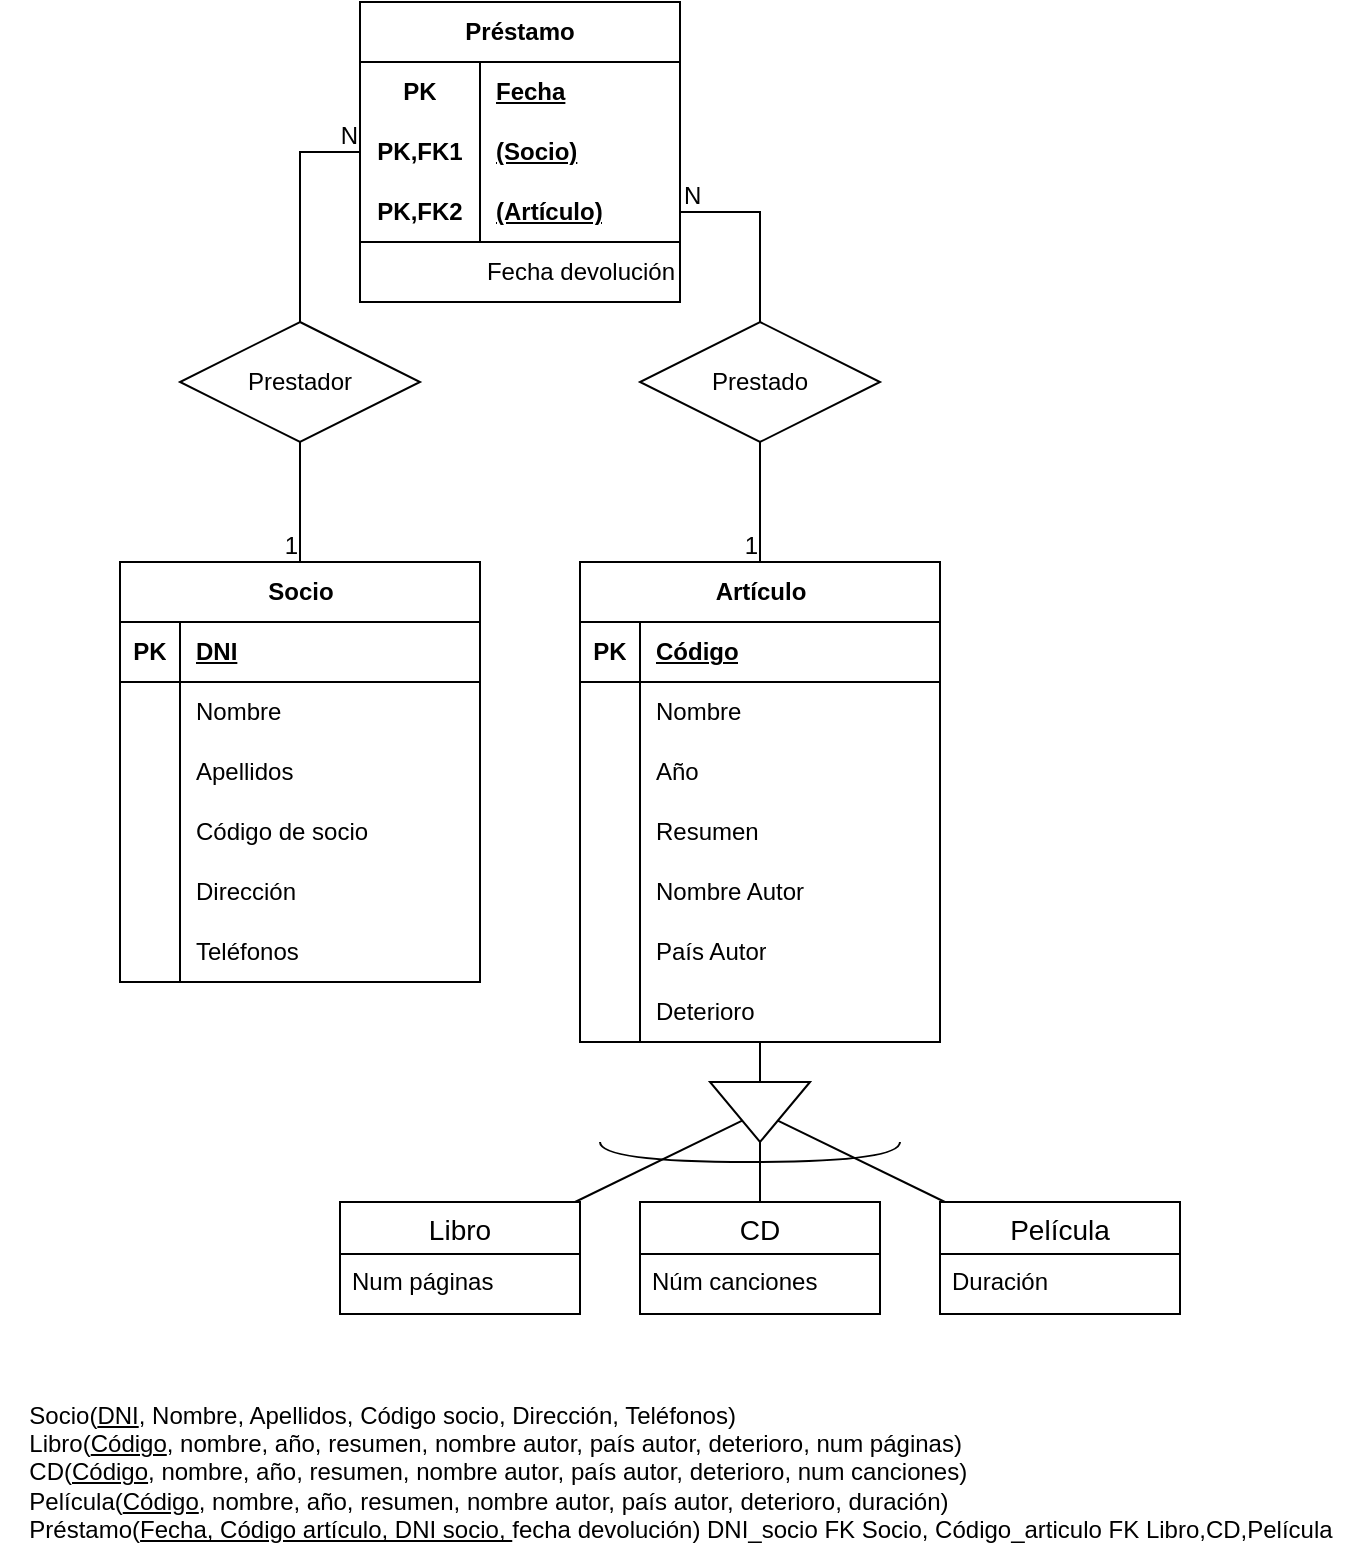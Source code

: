 <mxfile version="21.0.10" type="github">
  <diagram name="Pàgina-1" id="Pn0JQkNo0I3w2LSZuNBC">
    <mxGraphModel dx="933" dy="403" grid="1" gridSize="10" guides="1" tooltips="1" connect="1" arrows="1" fold="1" page="1" pageScale="1" pageWidth="827" pageHeight="1169" math="0" shadow="0">
      <root>
        <mxCell id="0" />
        <mxCell id="1" parent="0" />
        <mxCell id="9F2lfe1ozfih3_Yw8Zg4-1" value="Socio" style="shape=table;startSize=30;container=1;collapsible=1;childLayout=tableLayout;fixedRows=1;rowLines=0;fontStyle=1;align=center;resizeLast=1;html=1;" parent="1" vertex="1">
          <mxGeometry x="110" y="350" width="180" height="210" as="geometry" />
        </mxCell>
        <mxCell id="9F2lfe1ozfih3_Yw8Zg4-2" value="" style="shape=tableRow;horizontal=0;startSize=0;swimlaneHead=0;swimlaneBody=0;fillColor=none;collapsible=0;dropTarget=0;points=[[0,0.5],[1,0.5]];portConstraint=eastwest;top=0;left=0;right=0;bottom=1;" parent="9F2lfe1ozfih3_Yw8Zg4-1" vertex="1">
          <mxGeometry y="30" width="180" height="30" as="geometry" />
        </mxCell>
        <mxCell id="9F2lfe1ozfih3_Yw8Zg4-3" value="PK" style="shape=partialRectangle;connectable=0;fillColor=none;top=0;left=0;bottom=0;right=0;fontStyle=1;overflow=hidden;whiteSpace=wrap;html=1;" parent="9F2lfe1ozfih3_Yw8Zg4-2" vertex="1">
          <mxGeometry width="30" height="30" as="geometry">
            <mxRectangle width="30" height="30" as="alternateBounds" />
          </mxGeometry>
        </mxCell>
        <mxCell id="9F2lfe1ozfih3_Yw8Zg4-4" value="DNI" style="shape=partialRectangle;connectable=0;fillColor=none;top=0;left=0;bottom=0;right=0;align=left;spacingLeft=6;fontStyle=5;overflow=hidden;whiteSpace=wrap;html=1;" parent="9F2lfe1ozfih3_Yw8Zg4-2" vertex="1">
          <mxGeometry x="30" width="150" height="30" as="geometry">
            <mxRectangle width="150" height="30" as="alternateBounds" />
          </mxGeometry>
        </mxCell>
        <mxCell id="9F2lfe1ozfih3_Yw8Zg4-5" value="" style="shape=tableRow;horizontal=0;startSize=0;swimlaneHead=0;swimlaneBody=0;fillColor=none;collapsible=0;dropTarget=0;points=[[0,0.5],[1,0.5]];portConstraint=eastwest;top=0;left=0;right=0;bottom=0;" parent="9F2lfe1ozfih3_Yw8Zg4-1" vertex="1">
          <mxGeometry y="60" width="180" height="30" as="geometry" />
        </mxCell>
        <mxCell id="9F2lfe1ozfih3_Yw8Zg4-6" value="" style="shape=partialRectangle;connectable=0;fillColor=none;top=0;left=0;bottom=0;right=0;editable=1;overflow=hidden;whiteSpace=wrap;html=1;" parent="9F2lfe1ozfih3_Yw8Zg4-5" vertex="1">
          <mxGeometry width="30" height="30" as="geometry">
            <mxRectangle width="30" height="30" as="alternateBounds" />
          </mxGeometry>
        </mxCell>
        <mxCell id="9F2lfe1ozfih3_Yw8Zg4-7" value="Nombre" style="shape=partialRectangle;connectable=0;fillColor=none;top=0;left=0;bottom=0;right=0;align=left;spacingLeft=6;overflow=hidden;whiteSpace=wrap;html=1;" parent="9F2lfe1ozfih3_Yw8Zg4-5" vertex="1">
          <mxGeometry x="30" width="150" height="30" as="geometry">
            <mxRectangle width="150" height="30" as="alternateBounds" />
          </mxGeometry>
        </mxCell>
        <mxCell id="9F2lfe1ozfih3_Yw8Zg4-8" value="" style="shape=tableRow;horizontal=0;startSize=0;swimlaneHead=0;swimlaneBody=0;fillColor=none;collapsible=0;dropTarget=0;points=[[0,0.5],[1,0.5]];portConstraint=eastwest;top=0;left=0;right=0;bottom=0;" parent="9F2lfe1ozfih3_Yw8Zg4-1" vertex="1">
          <mxGeometry y="90" width="180" height="30" as="geometry" />
        </mxCell>
        <mxCell id="9F2lfe1ozfih3_Yw8Zg4-9" value="" style="shape=partialRectangle;connectable=0;fillColor=none;top=0;left=0;bottom=0;right=0;editable=1;overflow=hidden;whiteSpace=wrap;html=1;" parent="9F2lfe1ozfih3_Yw8Zg4-8" vertex="1">
          <mxGeometry width="30" height="30" as="geometry">
            <mxRectangle width="30" height="30" as="alternateBounds" />
          </mxGeometry>
        </mxCell>
        <mxCell id="9F2lfe1ozfih3_Yw8Zg4-10" value="Apellidos" style="shape=partialRectangle;connectable=0;fillColor=none;top=0;left=0;bottom=0;right=0;align=left;spacingLeft=6;overflow=hidden;whiteSpace=wrap;html=1;" parent="9F2lfe1ozfih3_Yw8Zg4-8" vertex="1">
          <mxGeometry x="30" width="150" height="30" as="geometry">
            <mxRectangle width="150" height="30" as="alternateBounds" />
          </mxGeometry>
        </mxCell>
        <mxCell id="9F2lfe1ozfih3_Yw8Zg4-11" value="" style="shape=tableRow;horizontal=0;startSize=0;swimlaneHead=0;swimlaneBody=0;fillColor=none;collapsible=0;dropTarget=0;points=[[0,0.5],[1,0.5]];portConstraint=eastwest;top=0;left=0;right=0;bottom=0;" parent="9F2lfe1ozfih3_Yw8Zg4-1" vertex="1">
          <mxGeometry y="120" width="180" height="30" as="geometry" />
        </mxCell>
        <mxCell id="9F2lfe1ozfih3_Yw8Zg4-12" value="" style="shape=partialRectangle;connectable=0;fillColor=none;top=0;left=0;bottom=0;right=0;editable=1;overflow=hidden;whiteSpace=wrap;html=1;" parent="9F2lfe1ozfih3_Yw8Zg4-11" vertex="1">
          <mxGeometry width="30" height="30" as="geometry">
            <mxRectangle width="30" height="30" as="alternateBounds" />
          </mxGeometry>
        </mxCell>
        <mxCell id="9F2lfe1ozfih3_Yw8Zg4-13" value="Código de socio" style="shape=partialRectangle;connectable=0;fillColor=none;top=0;left=0;bottom=0;right=0;align=left;spacingLeft=6;overflow=hidden;whiteSpace=wrap;html=1;" parent="9F2lfe1ozfih3_Yw8Zg4-11" vertex="1">
          <mxGeometry x="30" width="150" height="30" as="geometry">
            <mxRectangle width="150" height="30" as="alternateBounds" />
          </mxGeometry>
        </mxCell>
        <mxCell id="9F2lfe1ozfih3_Yw8Zg4-14" value="" style="shape=tableRow;horizontal=0;startSize=0;swimlaneHead=0;swimlaneBody=0;fillColor=none;collapsible=0;dropTarget=0;points=[[0,0.5],[1,0.5]];portConstraint=eastwest;top=0;left=0;right=0;bottom=0;" parent="9F2lfe1ozfih3_Yw8Zg4-1" vertex="1">
          <mxGeometry y="150" width="180" height="30" as="geometry" />
        </mxCell>
        <mxCell id="9F2lfe1ozfih3_Yw8Zg4-15" value="" style="shape=partialRectangle;connectable=0;fillColor=none;top=0;left=0;bottom=0;right=0;editable=1;overflow=hidden;whiteSpace=wrap;html=1;" parent="9F2lfe1ozfih3_Yw8Zg4-14" vertex="1">
          <mxGeometry width="30" height="30" as="geometry">
            <mxRectangle width="30" height="30" as="alternateBounds" />
          </mxGeometry>
        </mxCell>
        <mxCell id="9F2lfe1ozfih3_Yw8Zg4-16" value="Dirección" style="shape=partialRectangle;connectable=0;fillColor=none;top=0;left=0;bottom=0;right=0;align=left;spacingLeft=6;overflow=hidden;whiteSpace=wrap;html=1;" parent="9F2lfe1ozfih3_Yw8Zg4-14" vertex="1">
          <mxGeometry x="30" width="150" height="30" as="geometry">
            <mxRectangle width="150" height="30" as="alternateBounds" />
          </mxGeometry>
        </mxCell>
        <mxCell id="9F2lfe1ozfih3_Yw8Zg4-17" value="" style="shape=tableRow;horizontal=0;startSize=0;swimlaneHead=0;swimlaneBody=0;fillColor=none;collapsible=0;dropTarget=0;points=[[0,0.5],[1,0.5]];portConstraint=eastwest;top=0;left=0;right=0;bottom=0;" parent="9F2lfe1ozfih3_Yw8Zg4-1" vertex="1">
          <mxGeometry y="180" width="180" height="30" as="geometry" />
        </mxCell>
        <mxCell id="9F2lfe1ozfih3_Yw8Zg4-18" value="" style="shape=partialRectangle;connectable=0;fillColor=none;top=0;left=0;bottom=0;right=0;editable=1;overflow=hidden;whiteSpace=wrap;html=1;" parent="9F2lfe1ozfih3_Yw8Zg4-17" vertex="1">
          <mxGeometry width="30" height="30" as="geometry">
            <mxRectangle width="30" height="30" as="alternateBounds" />
          </mxGeometry>
        </mxCell>
        <mxCell id="9F2lfe1ozfih3_Yw8Zg4-19" value="Teléfonos" style="shape=partialRectangle;connectable=0;fillColor=none;top=0;left=0;bottom=0;right=0;align=left;spacingLeft=6;overflow=hidden;whiteSpace=wrap;html=1;" parent="9F2lfe1ozfih3_Yw8Zg4-17" vertex="1">
          <mxGeometry x="30" width="150" height="30" as="geometry">
            <mxRectangle width="150" height="30" as="alternateBounds" />
          </mxGeometry>
        </mxCell>
        <mxCell id="9F2lfe1ozfih3_Yw8Zg4-20" value="Artículo" style="shape=table;startSize=30;container=1;collapsible=1;childLayout=tableLayout;fixedRows=1;rowLines=0;fontStyle=1;align=center;resizeLast=1;html=1;" parent="1" vertex="1">
          <mxGeometry x="340" y="350" width="180" height="240" as="geometry" />
        </mxCell>
        <mxCell id="9F2lfe1ozfih3_Yw8Zg4-21" value="" style="shape=tableRow;horizontal=0;startSize=0;swimlaneHead=0;swimlaneBody=0;fillColor=none;collapsible=0;dropTarget=0;points=[[0,0.5],[1,0.5]];portConstraint=eastwest;top=0;left=0;right=0;bottom=1;" parent="9F2lfe1ozfih3_Yw8Zg4-20" vertex="1">
          <mxGeometry y="30" width="180" height="30" as="geometry" />
        </mxCell>
        <mxCell id="9F2lfe1ozfih3_Yw8Zg4-22" value="PK" style="shape=partialRectangle;connectable=0;fillColor=none;top=0;left=0;bottom=0;right=0;fontStyle=1;overflow=hidden;whiteSpace=wrap;html=1;" parent="9F2lfe1ozfih3_Yw8Zg4-21" vertex="1">
          <mxGeometry width="30" height="30" as="geometry">
            <mxRectangle width="30" height="30" as="alternateBounds" />
          </mxGeometry>
        </mxCell>
        <mxCell id="9F2lfe1ozfih3_Yw8Zg4-23" value="Código" style="shape=partialRectangle;connectable=0;fillColor=none;top=0;left=0;bottom=0;right=0;align=left;spacingLeft=6;fontStyle=5;overflow=hidden;whiteSpace=wrap;html=1;" parent="9F2lfe1ozfih3_Yw8Zg4-21" vertex="1">
          <mxGeometry x="30" width="150" height="30" as="geometry">
            <mxRectangle width="150" height="30" as="alternateBounds" />
          </mxGeometry>
        </mxCell>
        <mxCell id="9F2lfe1ozfih3_Yw8Zg4-24" value="" style="shape=tableRow;horizontal=0;startSize=0;swimlaneHead=0;swimlaneBody=0;fillColor=none;collapsible=0;dropTarget=0;points=[[0,0.5],[1,0.5]];portConstraint=eastwest;top=0;left=0;right=0;bottom=0;" parent="9F2lfe1ozfih3_Yw8Zg4-20" vertex="1">
          <mxGeometry y="60" width="180" height="30" as="geometry" />
        </mxCell>
        <mxCell id="9F2lfe1ozfih3_Yw8Zg4-25" value="" style="shape=partialRectangle;connectable=0;fillColor=none;top=0;left=0;bottom=0;right=0;editable=1;overflow=hidden;whiteSpace=wrap;html=1;" parent="9F2lfe1ozfih3_Yw8Zg4-24" vertex="1">
          <mxGeometry width="30" height="30" as="geometry">
            <mxRectangle width="30" height="30" as="alternateBounds" />
          </mxGeometry>
        </mxCell>
        <mxCell id="9F2lfe1ozfih3_Yw8Zg4-26" value="Nombre" style="shape=partialRectangle;connectable=0;fillColor=none;top=0;left=0;bottom=0;right=0;align=left;spacingLeft=6;overflow=hidden;whiteSpace=wrap;html=1;" parent="9F2lfe1ozfih3_Yw8Zg4-24" vertex="1">
          <mxGeometry x="30" width="150" height="30" as="geometry">
            <mxRectangle width="150" height="30" as="alternateBounds" />
          </mxGeometry>
        </mxCell>
        <mxCell id="9F2lfe1ozfih3_Yw8Zg4-27" value="" style="shape=tableRow;horizontal=0;startSize=0;swimlaneHead=0;swimlaneBody=0;fillColor=none;collapsible=0;dropTarget=0;points=[[0,0.5],[1,0.5]];portConstraint=eastwest;top=0;left=0;right=0;bottom=0;" parent="9F2lfe1ozfih3_Yw8Zg4-20" vertex="1">
          <mxGeometry y="90" width="180" height="30" as="geometry" />
        </mxCell>
        <mxCell id="9F2lfe1ozfih3_Yw8Zg4-28" value="" style="shape=partialRectangle;connectable=0;fillColor=none;top=0;left=0;bottom=0;right=0;editable=1;overflow=hidden;whiteSpace=wrap;html=1;" parent="9F2lfe1ozfih3_Yw8Zg4-27" vertex="1">
          <mxGeometry width="30" height="30" as="geometry">
            <mxRectangle width="30" height="30" as="alternateBounds" />
          </mxGeometry>
        </mxCell>
        <mxCell id="9F2lfe1ozfih3_Yw8Zg4-29" value="Año" style="shape=partialRectangle;connectable=0;fillColor=none;top=0;left=0;bottom=0;right=0;align=left;spacingLeft=6;overflow=hidden;whiteSpace=wrap;html=1;" parent="9F2lfe1ozfih3_Yw8Zg4-27" vertex="1">
          <mxGeometry x="30" width="150" height="30" as="geometry">
            <mxRectangle width="150" height="30" as="alternateBounds" />
          </mxGeometry>
        </mxCell>
        <mxCell id="9F2lfe1ozfih3_Yw8Zg4-30" value="" style="shape=tableRow;horizontal=0;startSize=0;swimlaneHead=0;swimlaneBody=0;fillColor=none;collapsible=0;dropTarget=0;points=[[0,0.5],[1,0.5]];portConstraint=eastwest;top=0;left=0;right=0;bottom=0;" parent="9F2lfe1ozfih3_Yw8Zg4-20" vertex="1">
          <mxGeometry y="120" width="180" height="30" as="geometry" />
        </mxCell>
        <mxCell id="9F2lfe1ozfih3_Yw8Zg4-31" value="" style="shape=partialRectangle;connectable=0;fillColor=none;top=0;left=0;bottom=0;right=0;editable=1;overflow=hidden;whiteSpace=wrap;html=1;" parent="9F2lfe1ozfih3_Yw8Zg4-30" vertex="1">
          <mxGeometry width="30" height="30" as="geometry">
            <mxRectangle width="30" height="30" as="alternateBounds" />
          </mxGeometry>
        </mxCell>
        <mxCell id="9F2lfe1ozfih3_Yw8Zg4-32" value="Resumen" style="shape=partialRectangle;connectable=0;fillColor=none;top=0;left=0;bottom=0;right=0;align=left;spacingLeft=6;overflow=hidden;whiteSpace=wrap;html=1;" parent="9F2lfe1ozfih3_Yw8Zg4-30" vertex="1">
          <mxGeometry x="30" width="150" height="30" as="geometry">
            <mxRectangle width="150" height="30" as="alternateBounds" />
          </mxGeometry>
        </mxCell>
        <mxCell id="9F2lfe1ozfih3_Yw8Zg4-33" value="" style="shape=tableRow;horizontal=0;startSize=0;swimlaneHead=0;swimlaneBody=0;fillColor=none;collapsible=0;dropTarget=0;points=[[0,0.5],[1,0.5]];portConstraint=eastwest;top=0;left=0;right=0;bottom=0;" parent="9F2lfe1ozfih3_Yw8Zg4-20" vertex="1">
          <mxGeometry y="150" width="180" height="30" as="geometry" />
        </mxCell>
        <mxCell id="9F2lfe1ozfih3_Yw8Zg4-34" value="" style="shape=partialRectangle;connectable=0;fillColor=none;top=0;left=0;bottom=0;right=0;editable=1;overflow=hidden;whiteSpace=wrap;html=1;" parent="9F2lfe1ozfih3_Yw8Zg4-33" vertex="1">
          <mxGeometry width="30" height="30" as="geometry">
            <mxRectangle width="30" height="30" as="alternateBounds" />
          </mxGeometry>
        </mxCell>
        <mxCell id="9F2lfe1ozfih3_Yw8Zg4-35" value="Nombre Autor" style="shape=partialRectangle;connectable=0;fillColor=none;top=0;left=0;bottom=0;right=0;align=left;spacingLeft=6;overflow=hidden;whiteSpace=wrap;html=1;" parent="9F2lfe1ozfih3_Yw8Zg4-33" vertex="1">
          <mxGeometry x="30" width="150" height="30" as="geometry">
            <mxRectangle width="150" height="30" as="alternateBounds" />
          </mxGeometry>
        </mxCell>
        <mxCell id="9F2lfe1ozfih3_Yw8Zg4-36" value="" style="shape=tableRow;horizontal=0;startSize=0;swimlaneHead=0;swimlaneBody=0;fillColor=none;collapsible=0;dropTarget=0;points=[[0,0.5],[1,0.5]];portConstraint=eastwest;top=0;left=0;right=0;bottom=0;" parent="9F2lfe1ozfih3_Yw8Zg4-20" vertex="1">
          <mxGeometry y="180" width="180" height="30" as="geometry" />
        </mxCell>
        <mxCell id="9F2lfe1ozfih3_Yw8Zg4-37" value="" style="shape=partialRectangle;connectable=0;fillColor=none;top=0;left=0;bottom=0;right=0;editable=1;overflow=hidden;whiteSpace=wrap;html=1;" parent="9F2lfe1ozfih3_Yw8Zg4-36" vertex="1">
          <mxGeometry width="30" height="30" as="geometry">
            <mxRectangle width="30" height="30" as="alternateBounds" />
          </mxGeometry>
        </mxCell>
        <mxCell id="9F2lfe1ozfih3_Yw8Zg4-38" value="País Autor" style="shape=partialRectangle;connectable=0;fillColor=none;top=0;left=0;bottom=0;right=0;align=left;spacingLeft=6;overflow=hidden;whiteSpace=wrap;html=1;" parent="9F2lfe1ozfih3_Yw8Zg4-36" vertex="1">
          <mxGeometry x="30" width="150" height="30" as="geometry">
            <mxRectangle width="150" height="30" as="alternateBounds" />
          </mxGeometry>
        </mxCell>
        <mxCell id="9F2lfe1ozfih3_Yw8Zg4-56" value="" style="shape=tableRow;horizontal=0;startSize=0;swimlaneHead=0;swimlaneBody=0;fillColor=none;collapsible=0;dropTarget=0;points=[[0,0.5],[1,0.5]];portConstraint=eastwest;top=0;left=0;right=0;bottom=0;" parent="9F2lfe1ozfih3_Yw8Zg4-20" vertex="1">
          <mxGeometry y="210" width="180" height="30" as="geometry" />
        </mxCell>
        <mxCell id="9F2lfe1ozfih3_Yw8Zg4-57" value="" style="shape=partialRectangle;connectable=0;fillColor=none;top=0;left=0;bottom=0;right=0;editable=1;overflow=hidden;whiteSpace=wrap;html=1;" parent="9F2lfe1ozfih3_Yw8Zg4-56" vertex="1">
          <mxGeometry width="30" height="30" as="geometry">
            <mxRectangle width="30" height="30" as="alternateBounds" />
          </mxGeometry>
        </mxCell>
        <mxCell id="9F2lfe1ozfih3_Yw8Zg4-58" value="Deterioro" style="shape=partialRectangle;connectable=0;fillColor=none;top=0;left=0;bottom=0;right=0;align=left;spacingLeft=6;overflow=hidden;whiteSpace=wrap;html=1;" parent="9F2lfe1ozfih3_Yw8Zg4-56" vertex="1">
          <mxGeometry x="30" width="150" height="30" as="geometry">
            <mxRectangle width="150" height="30" as="alternateBounds" />
          </mxGeometry>
        </mxCell>
        <mxCell id="9F2lfe1ozfih3_Yw8Zg4-42" value="Libro" style="swimlane;fontStyle=0;childLayout=stackLayout;horizontal=1;startSize=26;horizontalStack=0;resizeParent=1;resizeParentMax=0;resizeLast=0;collapsible=1;marginBottom=0;align=center;fontSize=14;" parent="1" vertex="1">
          <mxGeometry x="220" y="670" width="120" height="56" as="geometry" />
        </mxCell>
        <mxCell id="9F2lfe1ozfih3_Yw8Zg4-43" value="Num páginas" style="text;strokeColor=none;fillColor=none;spacingLeft=4;spacingRight=4;overflow=hidden;rotatable=0;points=[[0,0.5],[1,0.5]];portConstraint=eastwest;fontSize=12;whiteSpace=wrap;html=1;" parent="9F2lfe1ozfih3_Yw8Zg4-42" vertex="1">
          <mxGeometry y="26" width="120" height="30" as="geometry" />
        </mxCell>
        <mxCell id="9F2lfe1ozfih3_Yw8Zg4-46" value="CD" style="swimlane;fontStyle=0;childLayout=stackLayout;horizontal=1;startSize=26;horizontalStack=0;resizeParent=1;resizeParentMax=0;resizeLast=0;collapsible=1;marginBottom=0;align=center;fontSize=14;" parent="1" vertex="1">
          <mxGeometry x="370" y="670" width="120" height="56" as="geometry" />
        </mxCell>
        <mxCell id="9F2lfe1ozfih3_Yw8Zg4-47" value="Núm canciones" style="text;strokeColor=none;fillColor=none;spacingLeft=4;spacingRight=4;overflow=hidden;rotatable=0;points=[[0,0.5],[1,0.5]];portConstraint=eastwest;fontSize=12;whiteSpace=wrap;html=1;" parent="9F2lfe1ozfih3_Yw8Zg4-46" vertex="1">
          <mxGeometry y="26" width="120" height="30" as="geometry" />
        </mxCell>
        <mxCell id="9F2lfe1ozfih3_Yw8Zg4-48" value="Película" style="swimlane;fontStyle=0;childLayout=stackLayout;horizontal=1;startSize=26;horizontalStack=0;resizeParent=1;resizeParentMax=0;resizeLast=0;collapsible=1;marginBottom=0;align=center;fontSize=14;" parent="1" vertex="1">
          <mxGeometry x="520" y="670" width="120" height="56" as="geometry" />
        </mxCell>
        <mxCell id="9F2lfe1ozfih3_Yw8Zg4-49" value="Duración" style="text;strokeColor=none;fillColor=none;spacingLeft=4;spacingRight=4;overflow=hidden;rotatable=0;points=[[0,0.5],[1,0.5]];portConstraint=eastwest;fontSize=12;whiteSpace=wrap;html=1;" parent="9F2lfe1ozfih3_Yw8Zg4-48" vertex="1">
          <mxGeometry y="26" width="120" height="30" as="geometry" />
        </mxCell>
        <mxCell id="9F2lfe1ozfih3_Yw8Zg4-50" value="" style="triangle;whiteSpace=wrap;html=1;rotation=90;" parent="1" vertex="1">
          <mxGeometry x="415" y="600" width="30" height="50" as="geometry" />
        </mxCell>
        <mxCell id="9F2lfe1ozfih3_Yw8Zg4-51" value="" style="endArrow=none;html=1;rounded=0;" parent="1" source="9F2lfe1ozfih3_Yw8Zg4-50" target="9F2lfe1ozfih3_Yw8Zg4-20" edge="1">
          <mxGeometry width="50" height="50" relative="1" as="geometry">
            <mxPoint x="240" y="690" as="sourcePoint" />
            <mxPoint x="290" y="640" as="targetPoint" />
          </mxGeometry>
        </mxCell>
        <mxCell id="9F2lfe1ozfih3_Yw8Zg4-52" value="" style="endArrow=none;html=1;rounded=0;" parent="1" source="9F2lfe1ozfih3_Yw8Zg4-42" target="9F2lfe1ozfih3_Yw8Zg4-50" edge="1">
          <mxGeometry width="50" height="50" relative="1" as="geometry">
            <mxPoint x="280" y="680" as="sourcePoint" />
            <mxPoint x="330" y="630" as="targetPoint" />
          </mxGeometry>
        </mxCell>
        <mxCell id="9F2lfe1ozfih3_Yw8Zg4-53" value="" style="endArrow=none;html=1;rounded=0;" parent="1" source="9F2lfe1ozfih3_Yw8Zg4-50" target="9F2lfe1ozfih3_Yw8Zg4-46" edge="1">
          <mxGeometry width="50" height="50" relative="1" as="geometry">
            <mxPoint x="240" y="670" as="sourcePoint" />
            <mxPoint x="290" y="620" as="targetPoint" />
          </mxGeometry>
        </mxCell>
        <mxCell id="9F2lfe1ozfih3_Yw8Zg4-54" value="" style="endArrow=none;html=1;rounded=0;" parent="1" source="9F2lfe1ozfih3_Yw8Zg4-50" target="9F2lfe1ozfih3_Yw8Zg4-48" edge="1">
          <mxGeometry width="50" height="50" relative="1" as="geometry">
            <mxPoint x="540" y="630" as="sourcePoint" />
            <mxPoint x="590" y="580" as="targetPoint" />
          </mxGeometry>
        </mxCell>
        <mxCell id="9F2lfe1ozfih3_Yw8Zg4-55" value="" style="shape=requiredInterface;html=1;verticalLabelPosition=bottom;sketch=0;rotation=90;" parent="1" vertex="1">
          <mxGeometry x="420" y="570" width="10" height="150" as="geometry" />
        </mxCell>
        <mxCell id="9F2lfe1ozfih3_Yw8Zg4-91" value="Préstamo" style="shape=table;startSize=30;container=1;collapsible=1;childLayout=tableLayout;fixedRows=1;rowLines=0;fontStyle=1;align=center;resizeLast=1;html=1;whiteSpace=wrap;" parent="1" vertex="1">
          <mxGeometry x="230" y="70" width="160" height="150" as="geometry" />
        </mxCell>
        <mxCell id="9F2lfe1ozfih3_Yw8Zg4-92" value="" style="shape=tableRow;horizontal=0;startSize=0;swimlaneHead=0;swimlaneBody=0;fillColor=none;collapsible=0;dropTarget=0;points=[[0,0.5],[1,0.5]];portConstraint=eastwest;top=0;left=0;right=0;bottom=0;html=1;" parent="9F2lfe1ozfih3_Yw8Zg4-91" vertex="1">
          <mxGeometry y="30" width="160" height="30" as="geometry" />
        </mxCell>
        <mxCell id="9F2lfe1ozfih3_Yw8Zg4-93" value="PK" style="shape=partialRectangle;connectable=0;fillColor=none;top=0;left=0;bottom=0;right=0;fontStyle=1;overflow=hidden;html=1;whiteSpace=wrap;" parent="9F2lfe1ozfih3_Yw8Zg4-92" vertex="1">
          <mxGeometry width="60" height="30" as="geometry">
            <mxRectangle width="60" height="30" as="alternateBounds" />
          </mxGeometry>
        </mxCell>
        <mxCell id="9F2lfe1ozfih3_Yw8Zg4-94" value="Fecha" style="shape=partialRectangle;connectable=0;fillColor=none;top=0;left=0;bottom=0;right=0;align=left;spacingLeft=6;fontStyle=5;overflow=hidden;html=1;whiteSpace=wrap;" parent="9F2lfe1ozfih3_Yw8Zg4-92" vertex="1">
          <mxGeometry x="60" width="100" height="30" as="geometry">
            <mxRectangle width="100" height="30" as="alternateBounds" />
          </mxGeometry>
        </mxCell>
        <mxCell id="9F2lfe1ozfih3_Yw8Zg4-104" value="" style="shape=tableRow;horizontal=0;startSize=0;swimlaneHead=0;swimlaneBody=0;fillColor=none;collapsible=0;dropTarget=0;points=[[0,0.5],[1,0.5]];portConstraint=eastwest;top=0;left=0;right=0;bottom=0;html=1;" parent="9F2lfe1ozfih3_Yw8Zg4-91" vertex="1">
          <mxGeometry y="60" width="160" height="30" as="geometry" />
        </mxCell>
        <mxCell id="9F2lfe1ozfih3_Yw8Zg4-105" value="PK,FK1" style="shape=partialRectangle;connectable=0;fillColor=none;top=0;left=0;bottom=0;right=0;fontStyle=1;overflow=hidden;html=1;whiteSpace=wrap;" parent="9F2lfe1ozfih3_Yw8Zg4-104" vertex="1">
          <mxGeometry width="60" height="30" as="geometry">
            <mxRectangle width="60" height="30" as="alternateBounds" />
          </mxGeometry>
        </mxCell>
        <mxCell id="9F2lfe1ozfih3_Yw8Zg4-106" value="(Socio)" style="shape=partialRectangle;connectable=0;fillColor=none;top=0;left=0;bottom=0;right=0;align=left;spacingLeft=6;fontStyle=5;overflow=hidden;html=1;whiteSpace=wrap;" parent="9F2lfe1ozfih3_Yw8Zg4-104" vertex="1">
          <mxGeometry x="60" width="100" height="30" as="geometry">
            <mxRectangle width="100" height="30" as="alternateBounds" />
          </mxGeometry>
        </mxCell>
        <mxCell id="9F2lfe1ozfih3_Yw8Zg4-95" value="" style="shape=tableRow;horizontal=0;startSize=0;swimlaneHead=0;swimlaneBody=0;fillColor=none;collapsible=0;dropTarget=0;points=[[0,0.5],[1,0.5]];portConstraint=eastwest;top=0;left=0;right=0;bottom=1;html=1;" parent="9F2lfe1ozfih3_Yw8Zg4-91" vertex="1">
          <mxGeometry y="90" width="160" height="30" as="geometry" />
        </mxCell>
        <mxCell id="9F2lfe1ozfih3_Yw8Zg4-96" value="PK,FK2" style="shape=partialRectangle;connectable=0;fillColor=none;top=0;left=0;bottom=0;right=0;fontStyle=1;overflow=hidden;html=1;whiteSpace=wrap;" parent="9F2lfe1ozfih3_Yw8Zg4-95" vertex="1">
          <mxGeometry width="60" height="30" as="geometry">
            <mxRectangle width="60" height="30" as="alternateBounds" />
          </mxGeometry>
        </mxCell>
        <mxCell id="9F2lfe1ozfih3_Yw8Zg4-97" value="(Artículo)" style="shape=partialRectangle;connectable=0;fillColor=none;top=0;left=0;bottom=0;right=0;align=left;spacingLeft=6;fontStyle=5;overflow=hidden;html=1;whiteSpace=wrap;" parent="9F2lfe1ozfih3_Yw8Zg4-95" vertex="1">
          <mxGeometry x="60" width="100" height="30" as="geometry">
            <mxRectangle width="100" height="30" as="alternateBounds" />
          </mxGeometry>
        </mxCell>
        <mxCell id="9F2lfe1ozfih3_Yw8Zg4-107" value="Prestador" style="shape=rhombus;perimeter=rhombusPerimeter;whiteSpace=wrap;html=1;align=center;" parent="1" vertex="1">
          <mxGeometry x="140" y="230" width="120" height="60" as="geometry" />
        </mxCell>
        <mxCell id="9F2lfe1ozfih3_Yw8Zg4-108" value="Prestado" style="shape=rhombus;perimeter=rhombusPerimeter;whiteSpace=wrap;html=1;align=center;" parent="1" vertex="1">
          <mxGeometry x="370" y="230" width="120" height="60" as="geometry" />
        </mxCell>
        <mxCell id="9F2lfe1ozfih3_Yw8Zg4-109" value="" style="endArrow=none;html=1;rounded=0;entryX=0;entryY=0.5;entryDx=0;entryDy=0;exitX=0.5;exitY=0;exitDx=0;exitDy=0;" parent="1" source="9F2lfe1ozfih3_Yw8Zg4-107" target="9F2lfe1ozfih3_Yw8Zg4-104" edge="1">
          <mxGeometry relative="1" as="geometry">
            <mxPoint x="20" y="160" as="sourcePoint" />
            <mxPoint x="180" y="160" as="targetPoint" />
            <Array as="points">
              <mxPoint x="200" y="145" />
            </Array>
          </mxGeometry>
        </mxCell>
        <mxCell id="9F2lfe1ozfih3_Yw8Zg4-111" value="N" style="resizable=0;html=1;whiteSpace=wrap;align=right;verticalAlign=bottom;" parent="9F2lfe1ozfih3_Yw8Zg4-109" connectable="0" vertex="1">
          <mxGeometry x="1" relative="1" as="geometry" />
        </mxCell>
        <mxCell id="9F2lfe1ozfih3_Yw8Zg4-112" value="" style="endArrow=none;html=1;rounded=0;exitX=1;exitY=0.5;exitDx=0;exitDy=0;" parent="1" source="9F2lfe1ozfih3_Yw8Zg4-95" target="9F2lfe1ozfih3_Yw8Zg4-108" edge="1">
          <mxGeometry relative="1" as="geometry">
            <mxPoint x="540" y="140" as="sourcePoint" />
            <mxPoint x="700" y="140" as="targetPoint" />
            <Array as="points">
              <mxPoint x="430" y="175" />
            </Array>
          </mxGeometry>
        </mxCell>
        <mxCell id="9F2lfe1ozfih3_Yw8Zg4-113" value="N" style="resizable=0;html=1;whiteSpace=wrap;align=left;verticalAlign=bottom;" parent="9F2lfe1ozfih3_Yw8Zg4-112" connectable="0" vertex="1">
          <mxGeometry x="-1" relative="1" as="geometry" />
        </mxCell>
        <mxCell id="9F2lfe1ozfih3_Yw8Zg4-115" value="" style="endArrow=none;html=1;rounded=0;" parent="1" source="9F2lfe1ozfih3_Yw8Zg4-107" target="9F2lfe1ozfih3_Yw8Zg4-1" edge="1">
          <mxGeometry relative="1" as="geometry">
            <mxPoint x="180" y="330" as="sourcePoint" />
            <mxPoint x="340" y="330" as="targetPoint" />
          </mxGeometry>
        </mxCell>
        <mxCell id="9F2lfe1ozfih3_Yw8Zg4-116" value="1" style="resizable=0;html=1;whiteSpace=wrap;align=right;verticalAlign=bottom;" parent="9F2lfe1ozfih3_Yw8Zg4-115" connectable="0" vertex="1">
          <mxGeometry x="1" relative="1" as="geometry" />
        </mxCell>
        <mxCell id="9F2lfe1ozfih3_Yw8Zg4-117" value="" style="endArrow=none;html=1;rounded=0;" parent="1" source="9F2lfe1ozfih3_Yw8Zg4-108" target="9F2lfe1ozfih3_Yw8Zg4-20" edge="1">
          <mxGeometry relative="1" as="geometry">
            <mxPoint x="310" y="300" as="sourcePoint" />
            <mxPoint x="470" y="300" as="targetPoint" />
          </mxGeometry>
        </mxCell>
        <mxCell id="9F2lfe1ozfih3_Yw8Zg4-118" value="1" style="resizable=0;html=1;whiteSpace=wrap;align=right;verticalAlign=bottom;" parent="9F2lfe1ozfih3_Yw8Zg4-117" connectable="0" vertex="1">
          <mxGeometry x="1" relative="1" as="geometry" />
        </mxCell>
        <mxCell id="7BpCtrXZkVxMCLQ6J5Bg-1" value="&lt;div style=&quot;text-align: left;&quot;&gt;&lt;span style=&quot;background-color: initial;&quot;&gt;Socio(&lt;/span&gt;&lt;u style=&quot;background-color: initial;&quot;&gt;DNI&lt;/u&gt;&lt;span style=&quot;background-color: initial;&quot;&gt;, Nombre, Apellidos, Código socio, Dirección, Teléfonos)&lt;/span&gt;&lt;/div&gt;&lt;div style=&quot;text-align: left;&quot;&gt;Libro(&lt;u&gt;Código&lt;/u&gt;, nombre, año, resumen, nombre autor, país autor, deterioro, num páginas)&lt;/div&gt;&lt;div style=&quot;text-align: left;&quot;&gt;CD(&lt;u&gt;Código&lt;/u&gt;, nombre, año, resumen, nombre autor, país autor, deterioro, num canciones)&lt;br&gt;&lt;/div&gt;&lt;div style=&quot;text-align: left;&quot;&gt;Película(&lt;u&gt;Código&lt;/u&gt;, nombre, año, resumen, nombre autor, país autor, deterioro, duración)&lt;br&gt;&lt;/div&gt;&lt;div style=&quot;text-align: left;&quot;&gt;Préstamo(&lt;u style=&quot;border-color: var(--border-color);&quot;&gt;Fecha, Código artículo, DNI socio,&amp;nbsp;&lt;/u&gt;fecha devolución) DNI_socio FK Socio, Código_articulo FK Libro,CD,Película&lt;br&gt;&lt;/div&gt;" style="text;html=1;align=center;verticalAlign=middle;resizable=0;points=[];autosize=1;strokeColor=none;fillColor=none;" vertex="1" parent="1">
          <mxGeometry x="50" y="760" width="680" height="90" as="geometry" />
        </mxCell>
        <mxCell id="7BpCtrXZkVxMCLQ6J5Bg-5" value="Fecha devolución" style="text;html=1;align=center;verticalAlign=middle;resizable=0;points=[];autosize=1;strokeColor=none;fillColor=none;" vertex="1" parent="1">
          <mxGeometry x="280" y="190" width="120" height="30" as="geometry" />
        </mxCell>
      </root>
    </mxGraphModel>
  </diagram>
</mxfile>
